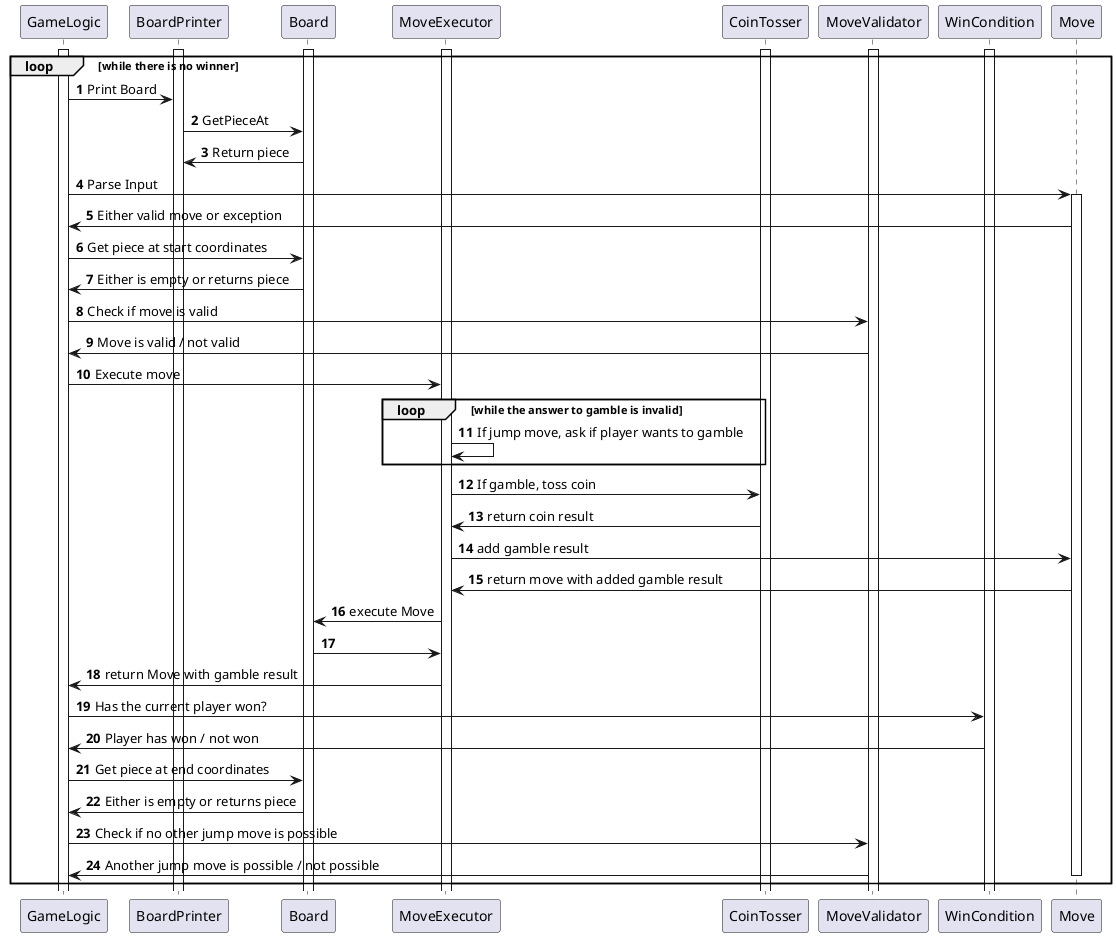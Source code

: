 @startuml

autonumber
activate GameLogic
activate BoardPrinter
activate Board
activate MoveExecutor
activate CoinTosser
activate MoveValidator
activate WinCondition
loop while there is no winner
    GameLogic -> BoardPrinter: Print Board
    BoardPrinter -> Board: GetPieceAt
    Board -> BoardPrinter: Return piece
    GameLogic -> Move: Parse Input
    activate Move
    GameLogic <- Move: Either valid move or exception
    GameLogic -> Board: Get piece at start coordinates
    Board -> GameLogic: Either is empty or returns piece
    GameLogic -> MoveValidator: Check if move is valid
    MoveValidator -> GameLogic: Move is valid / not valid
    GameLogic -> MoveExecutor: Execute move
    loop while the answer to gamble is invalid
        MoveExecutor -> MoveExecutor: If jump move, ask if player wants to gamble
    end
    MoveExecutor -> CoinTosser: If gamble, toss coin
    CoinTosser -> MoveExecutor: return coin result
    MoveExecutor -> Move: add gamble result
    Move -> MoveExecutor: return move with added gamble result
    MoveExecutor -> Board: execute Move
    Board -> MoveExecutor
    MoveExecutor -> GameLogic: return Move with gamble result
    GameLogic -> WinCondition: Has the current player won?
    WinCondition -> GameLogic: Player has won / not won
    GameLogic -> Board: Get piece at end coordinates
    Board -> GameLogic: Either is empty or returns piece
    GameLogic -> MoveValidator: Check if no other jump move is possible
    MoveValidator -> GameLogic: Another jump move is possible / not possible
    deactivate Move
end

@enduml
